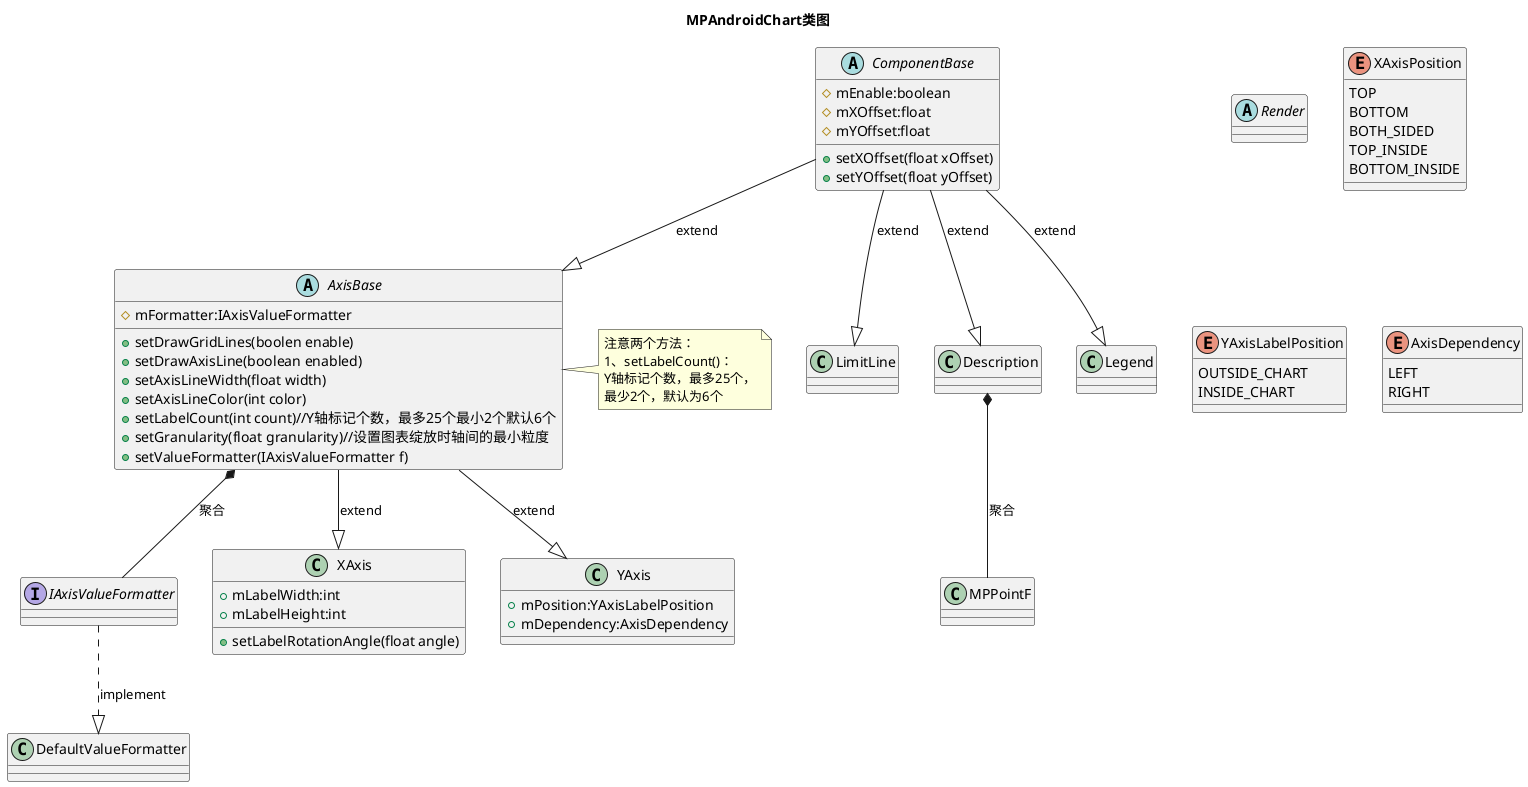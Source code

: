 @startuml
title MPAndroidChart类图
interface IAxisValueFormatter
class DefaultValueFormatter{
}
abstract Render{
}
abstract ComponentBase{
#mEnable:boolean
#mXOffset:float
#mYOffset:float
+setXOffset(float xOffset)
+setYOffset(float yOffset)
}
abstract AxisBase{
#mFormatter:IAxisValueFormatter
+setDrawGridLines(boolen enable)
+setDrawAxisLine(boolean enabled)
+setAxisLineWidth(float width)
+setAxisLineColor(int color)
+setLabelCount(int count)//Y轴标记个数，最多25个最小2个默认6个
+setGranularity(float granularity)//设置图表绽放时轴间的最小粒度
+setValueFormatter(IAxisValueFormatter f)
}
enum XAxisPosition{
TOP
BOTTOM
BOTH_SIDED
TOP_INSIDE
BOTTOM_INSIDE
}
class XAxis{
+mLabelWidth:int
+mLabelHeight:int
+setLabelRotationAngle(float angle)
}
class YAxis{
+mPosition:YAxisLabelPosition
+mDependency:AxisDependency
}
enum YAxisLabelPosition{
OUTSIDE_CHART
INSIDE_CHART
}
enum AxisDependency{
LEFT
RIGHT
}
class LimitLine{
}

class Description{
}
class Legend{
}
class MPPointF{
}
IAxisValueFormatter ..|> DefaultValueFormatter:implement
ComponentBase --|> LimitLine:extend
ComponentBase --|> AxisBase:extend
AxisBase --|> XAxis:extend
AxisBase --|> YAxis:extend
AxisBase *-- IAxisValueFormatter:聚合
note right of AxisBase : 注意两个方法：\n1、setLabelCount()：\nY轴标记个数，最多25个，\n最少2个，默认为6个
ComponentBase --|> Description:extend
Description *-- MPPointF:聚合
ComponentBase --|> Legend:extend
@enduml
